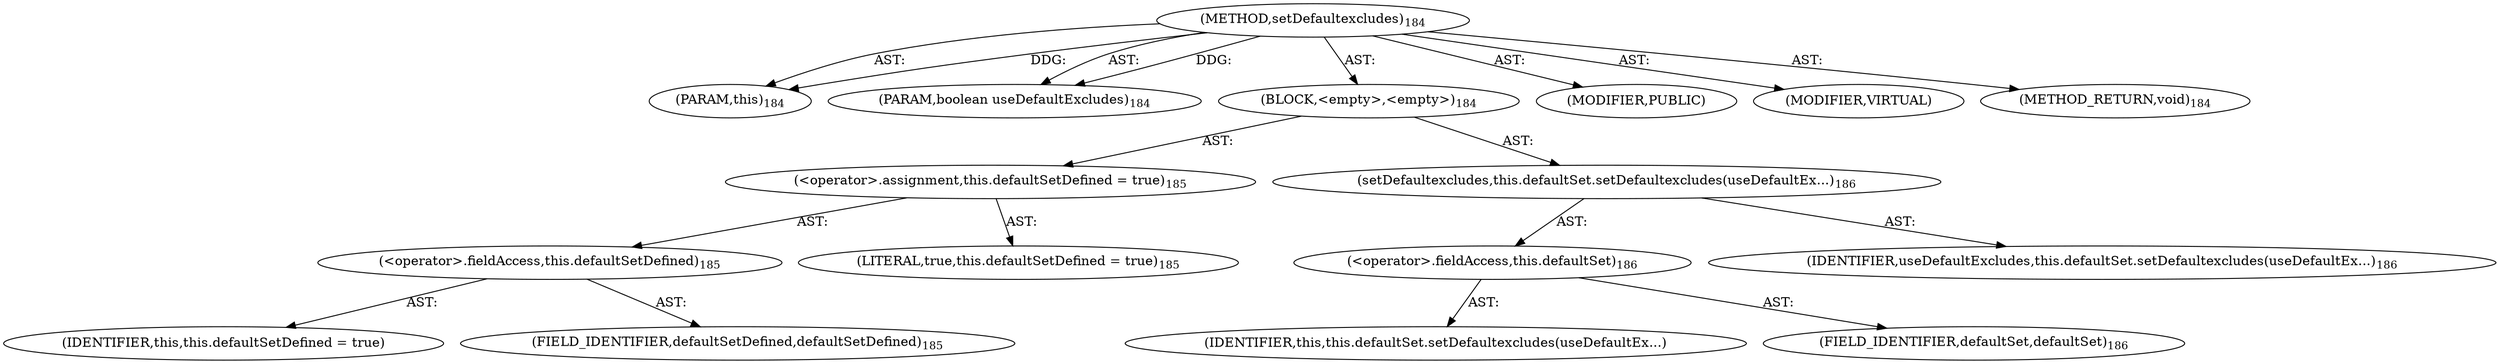 digraph "setDefaultexcludes" {  
"111669149706" [label = <(METHOD,setDefaultexcludes)<SUB>184</SUB>> ]
"115964117014" [label = <(PARAM,this)<SUB>184</SUB>> ]
"115964117015" [label = <(PARAM,boolean useDefaultExcludes)<SUB>184</SUB>> ]
"25769803786" [label = <(BLOCK,&lt;empty&gt;,&lt;empty&gt;)<SUB>184</SUB>> ]
"30064771118" [label = <(&lt;operator&gt;.assignment,this.defaultSetDefined = true)<SUB>185</SUB>> ]
"30064771119" [label = <(&lt;operator&gt;.fieldAccess,this.defaultSetDefined)<SUB>185</SUB>> ]
"68719476789" [label = <(IDENTIFIER,this,this.defaultSetDefined = true)> ]
"55834574865" [label = <(FIELD_IDENTIFIER,defaultSetDefined,defaultSetDefined)<SUB>185</SUB>> ]
"90194313227" [label = <(LITERAL,true,this.defaultSetDefined = true)<SUB>185</SUB>> ]
"30064771120" [label = <(setDefaultexcludes,this.defaultSet.setDefaultexcludes(useDefaultEx...)<SUB>186</SUB>> ]
"30064771121" [label = <(&lt;operator&gt;.fieldAccess,this.defaultSet)<SUB>186</SUB>> ]
"68719476790" [label = <(IDENTIFIER,this,this.defaultSet.setDefaultexcludes(useDefaultEx...)> ]
"55834574866" [label = <(FIELD_IDENTIFIER,defaultSet,defaultSet)<SUB>186</SUB>> ]
"68719476791" [label = <(IDENTIFIER,useDefaultExcludes,this.defaultSet.setDefaultexcludes(useDefaultEx...)<SUB>186</SUB>> ]
"133143986199" [label = <(MODIFIER,PUBLIC)> ]
"133143986200" [label = <(MODIFIER,VIRTUAL)> ]
"128849018890" [label = <(METHOD_RETURN,void)<SUB>184</SUB>> ]
  "111669149706" -> "115964117014"  [ label = "AST: "] 
  "111669149706" -> "115964117015"  [ label = "AST: "] 
  "111669149706" -> "25769803786"  [ label = "AST: "] 
  "111669149706" -> "133143986199"  [ label = "AST: "] 
  "111669149706" -> "133143986200"  [ label = "AST: "] 
  "111669149706" -> "128849018890"  [ label = "AST: "] 
  "25769803786" -> "30064771118"  [ label = "AST: "] 
  "25769803786" -> "30064771120"  [ label = "AST: "] 
  "30064771118" -> "30064771119"  [ label = "AST: "] 
  "30064771118" -> "90194313227"  [ label = "AST: "] 
  "30064771119" -> "68719476789"  [ label = "AST: "] 
  "30064771119" -> "55834574865"  [ label = "AST: "] 
  "30064771120" -> "30064771121"  [ label = "AST: "] 
  "30064771120" -> "68719476791"  [ label = "AST: "] 
  "30064771121" -> "68719476790"  [ label = "AST: "] 
  "30064771121" -> "55834574866"  [ label = "AST: "] 
  "111669149706" -> "115964117014"  [ label = "DDG: "] 
  "111669149706" -> "115964117015"  [ label = "DDG: "] 
}
